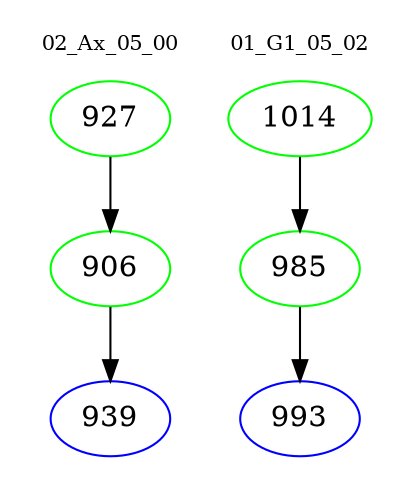 digraph{
subgraph cluster_0 {
color = white
label = "02_Ax_05_00";
fontsize=10;
T0_927 [label="927", color="green"]
T0_927 -> T0_906 [color="black"]
T0_906 [label="906", color="green"]
T0_906 -> T0_939 [color="black"]
T0_939 [label="939", color="blue"]
}
subgraph cluster_1 {
color = white
label = "01_G1_05_02";
fontsize=10;
T1_1014 [label="1014", color="green"]
T1_1014 -> T1_985 [color="black"]
T1_985 [label="985", color="green"]
T1_985 -> T1_993 [color="black"]
T1_993 [label="993", color="blue"]
}
}
